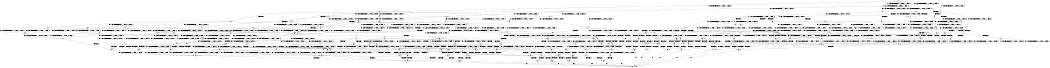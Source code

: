 digraph BCG {
size = "7, 10.5";
center = TRUE;
node [shape = circle];
0 [peripheries = 2];
0 -> 1 [label = "EX !0 !ATOMIC_EXCH_BRANCH (1, +1, TRUE, +0, 3, TRUE) !:0:"];
0 -> 2 [label = "EX !1 !ATOMIC_EXCH_BRANCH (1, +0, TRUE, +0, 1, TRUE) !:0:"];
0 -> 3 [label = "EX !2 !ATOMIC_EXCH_BRANCH (1, +1, TRUE, +1, 1, FALSE) !:0:"];
0 -> 4 [label = "EX !0 !ATOMIC_EXCH_BRANCH (1, +1, TRUE, +0, 3, TRUE) !:0:"];
1 -> 5 [label = "TERMINATE !0"];
2 -> 6 [label = "EX !0 !ATOMIC_EXCH_BRANCH (1, +1, TRUE, +0, 3, TRUE) !:0:"];
2 -> 7 [label = "EX !2 !ATOMIC_EXCH_BRANCH (1, +1, TRUE, +1, 1, FALSE) !:0:"];
2 -> 8 [label = "EX !0 !ATOMIC_EXCH_BRANCH (1, +1, TRUE, +0, 3, TRUE) !:0:"];
2 -> 2 [label = "EX !1 !ATOMIC_EXCH_BRANCH (1, +0, TRUE, +0, 1, TRUE) !:0:"];
3 -> 9 [label = "EX !0 !ATOMIC_EXCH_BRANCH (1, +1, TRUE, +0, 3, FALSE) !:0:"];
3 -> 10 [label = "TERMINATE !2"];
3 -> 11 [label = "EX !1 !ATOMIC_EXCH_BRANCH (1, +0, TRUE, +0, 1, FALSE) !:0:"];
3 -> 12 [label = "EX !0 !ATOMIC_EXCH_BRANCH (1, +1, TRUE, +0, 3, FALSE) !:0:"];
4 -> 5 [label = "TERMINATE !0"];
4 -> 13 [label = "TERMINATE !0"];
4 -> 14 [label = "EX !1 !ATOMIC_EXCH_BRANCH (1, +0, TRUE, +0, 1, FALSE) !:0:"];
4 -> 15 [label = "EX !2 !ATOMIC_EXCH_BRANCH (1, +1, TRUE, +1, 1, TRUE) !:0:"];
5 -> 16 [label = "EX !1 !ATOMIC_EXCH_BRANCH (1, +0, TRUE, +0, 1, FALSE) !:1:"];
6 -> 17 [label = "TERMINATE !0"];
7 -> 18 [label = "EX !0 !ATOMIC_EXCH_BRANCH (1, +1, TRUE, +0, 3, FALSE) !:0:"];
7 -> 19 [label = "TERMINATE !2"];
7 -> 20 [label = "EX !0 !ATOMIC_EXCH_BRANCH (1, +1, TRUE, +0, 3, FALSE) !:0:"];
7 -> 11 [label = "EX !1 !ATOMIC_EXCH_BRANCH (1, +0, TRUE, +0, 1, FALSE) !:0:"];
8 -> 17 [label = "TERMINATE !0"];
8 -> 21 [label = "TERMINATE !0"];
8 -> 22 [label = "EX !2 !ATOMIC_EXCH_BRANCH (1, +1, TRUE, +1, 1, TRUE) !:0:"];
8 -> 14 [label = "EX !1 !ATOMIC_EXCH_BRANCH (1, +0, TRUE, +0, 1, FALSE) !:0:"];
9 -> 23 [label = "EX !0 !ATOMIC_EXCH_BRANCH (1, +0, TRUE, +1, 1, TRUE) !:0:"];
10 -> 24 [label = "EX !0 !ATOMIC_EXCH_BRANCH (1, +1, TRUE, +0, 3, FALSE) !:0:"];
10 -> 25 [label = "EX !1 !ATOMIC_EXCH_BRANCH (1, +0, TRUE, +0, 1, FALSE) !:0:"];
10 -> 26 [label = "EX !0 !ATOMIC_EXCH_BRANCH (1, +1, TRUE, +0, 3, FALSE) !:0:"];
11 -> 27 [label = "EX !0 !ATOMIC_EXCH_BRANCH (1, +1, TRUE, +0, 3, TRUE) !:0:"];
11 -> 28 [label = "TERMINATE !1"];
11 -> 29 [label = "TERMINATE !2"];
11 -> 30 [label = "EX !0 !ATOMIC_EXCH_BRANCH (1, +1, TRUE, +0, 3, TRUE) !:0:"];
12 -> 23 [label = "EX !0 !ATOMIC_EXCH_BRANCH (1, +0, TRUE, +1, 1, TRUE) !:0:"];
12 -> 31 [label = "TERMINATE !2"];
12 -> 32 [label = "EX !1 !ATOMIC_EXCH_BRANCH (1, +0, TRUE, +0, 1, FALSE) !:0:"];
12 -> 33 [label = "EX !0 !ATOMIC_EXCH_BRANCH (1, +0, TRUE, +1, 1, TRUE) !:0:"];
13 -> 16 [label = "EX !1 !ATOMIC_EXCH_BRANCH (1, +0, TRUE, +0, 1, FALSE) !:1:"];
13 -> 34 [label = "EX !1 !ATOMIC_EXCH_BRANCH (1, +0, TRUE, +0, 1, FALSE) !:1:"];
13 -> 35 [label = "EX !2 !ATOMIC_EXCH_BRANCH (1, +1, TRUE, +1, 1, TRUE) !:1:"];
14 -> 36 [label = "TERMINATE !0"];
14 -> 37 [label = "TERMINATE !1"];
14 -> 38 [label = "TERMINATE !0"];
14 -> 30 [label = "EX !2 !ATOMIC_EXCH_BRANCH (1, +1, TRUE, +1, 1, FALSE) !:0:"];
15 -> 39 [label = "TERMINATE !0"];
15 -> 40 [label = "TERMINATE !0"];
15 -> 41 [label = "EX !1 !ATOMIC_EXCH_BRANCH (1, +0, TRUE, +0, 1, FALSE) !:0:"];
15 -> 15 [label = "EX !2 !ATOMIC_EXCH_BRANCH (1, +1, TRUE, +1, 1, TRUE) !:0:"];
16 -> 42 [label = "TERMINATE !1"];
17 -> 16 [label = "EX !1 !ATOMIC_EXCH_BRANCH (1, +0, TRUE, +0, 1, FALSE) !:1:"];
18 -> 43 [label = "EX !0 !ATOMIC_EXCH_BRANCH (1, +0, TRUE, +1, 1, TRUE) !:0:"];
19 -> 44 [label = "EX !0 !ATOMIC_EXCH_BRANCH (1, +1, TRUE, +0, 3, FALSE) !:0:"];
19 -> 45 [label = "EX !0 !ATOMIC_EXCH_BRANCH (1, +1, TRUE, +0, 3, FALSE) !:0:"];
19 -> 25 [label = "EX !1 !ATOMIC_EXCH_BRANCH (1, +0, TRUE, +0, 1, FALSE) !:0:"];
20 -> 43 [label = "EX !0 !ATOMIC_EXCH_BRANCH (1, +0, TRUE, +1, 1, TRUE) !:0:"];
20 -> 46 [label = "TERMINATE !2"];
20 -> 32 [label = "EX !1 !ATOMIC_EXCH_BRANCH (1, +0, TRUE, +0, 1, FALSE) !:0:"];
20 -> 47 [label = "EX !0 !ATOMIC_EXCH_BRANCH (1, +0, TRUE, +1, 1, TRUE) !:0:"];
21 -> 16 [label = "EX !1 !ATOMIC_EXCH_BRANCH (1, +0, TRUE, +0, 1, FALSE) !:1:"];
21 -> 48 [label = "EX !2 !ATOMIC_EXCH_BRANCH (1, +1, TRUE, +1, 1, TRUE) !:1:"];
21 -> 34 [label = "EX !1 !ATOMIC_EXCH_BRANCH (1, +0, TRUE, +0, 1, FALSE) !:1:"];
22 -> 49 [label = "TERMINATE !0"];
22 -> 50 [label = "TERMINATE !0"];
22 -> 22 [label = "EX !2 !ATOMIC_EXCH_BRANCH (1, +1, TRUE, +1, 1, TRUE) !:0:"];
22 -> 41 [label = "EX !1 !ATOMIC_EXCH_BRANCH (1, +0, TRUE, +0, 1, FALSE) !:0:"];
23 -> 51 [label = "EX !0 !ATOMIC_EXCH_BRANCH (1, +1, TRUE, +0, 3, TRUE) !:0:"];
24 -> 52 [label = "EX !0 !ATOMIC_EXCH_BRANCH (1, +0, TRUE, +1, 1, TRUE) !:0:"];
25 -> 53 [label = "EX !0 !ATOMIC_EXCH_BRANCH (1, +1, TRUE, +0, 3, TRUE) !:0:"];
25 -> 54 [label = "TERMINATE !1"];
25 -> 55 [label = "EX !0 !ATOMIC_EXCH_BRANCH (1, +1, TRUE, +0, 3, TRUE) !:0:"];
26 -> 52 [label = "EX !0 !ATOMIC_EXCH_BRANCH (1, +0, TRUE, +1, 1, TRUE) !:0:"];
26 -> 56 [label = "EX !1 !ATOMIC_EXCH_BRANCH (1, +0, TRUE, +0, 1, FALSE) !:0:"];
26 -> 57 [label = "EX !0 !ATOMIC_EXCH_BRANCH (1, +0, TRUE, +1, 1, TRUE) !:0:"];
27 -> 58 [label = "TERMINATE !0"];
28 -> 59 [label = "EX !0 !ATOMIC_EXCH_BRANCH (1, +1, TRUE, +0, 3, TRUE) !:0:"];
28 -> 54 [label = "TERMINATE !2"];
28 -> 60 [label = "EX !0 !ATOMIC_EXCH_BRANCH (1, +1, TRUE, +0, 3, TRUE) !:0:"];
29 -> 53 [label = "EX !0 !ATOMIC_EXCH_BRANCH (1, +1, TRUE, +0, 3, TRUE) !:0:"];
29 -> 54 [label = "TERMINATE !1"];
29 -> 55 [label = "EX !0 !ATOMIC_EXCH_BRANCH (1, +1, TRUE, +0, 3, TRUE) !:0:"];
30 -> 58 [label = "TERMINATE !0"];
30 -> 61 [label = "TERMINATE !1"];
30 -> 62 [label = "TERMINATE !2"];
30 -> 63 [label = "TERMINATE !0"];
31 -> 52 [label = "EX !0 !ATOMIC_EXCH_BRANCH (1, +0, TRUE, +1, 1, TRUE) !:0:"];
31 -> 56 [label = "EX !1 !ATOMIC_EXCH_BRANCH (1, +0, TRUE, +0, 1, FALSE) !:0:"];
31 -> 57 [label = "EX !0 !ATOMIC_EXCH_BRANCH (1, +0, TRUE, +1, 1, TRUE) !:0:"];
32 -> 64 [label = "EX !0 !ATOMIC_EXCH_BRANCH (1, +0, TRUE, +1, 1, FALSE) !:0:"];
32 -> 65 [label = "TERMINATE !1"];
32 -> 66 [label = "TERMINATE !2"];
32 -> 67 [label = "EX !0 !ATOMIC_EXCH_BRANCH (1, +0, TRUE, +1, 1, FALSE) !:0:"];
33 -> 51 [label = "EX !0 !ATOMIC_EXCH_BRANCH (1, +1, TRUE, +0, 3, TRUE) !:0:"];
33 -> 68 [label = "TERMINATE !2"];
33 -> 69 [label = "EX !1 !ATOMIC_EXCH_BRANCH (1, +0, TRUE, +0, 1, TRUE) !:0:"];
33 -> 70 [label = "EX !0 !ATOMIC_EXCH_BRANCH (1, +1, TRUE, +0, 3, TRUE) !:0:"];
34 -> 42 [label = "TERMINATE !1"];
34 -> 71 [label = "TERMINATE !1"];
34 -> 72 [label = "EX !2 !ATOMIC_EXCH_BRANCH (1, +1, TRUE, +1, 1, FALSE) !:1:"];
35 -> 73 [label = "EX !1 !ATOMIC_EXCH_BRANCH (1, +0, TRUE, +0, 1, FALSE) !:1:"];
35 -> 74 [label = "EX !1 !ATOMIC_EXCH_BRANCH (1, +0, TRUE, +0, 1, FALSE) !:1:"];
35 -> 35 [label = "EX !2 !ATOMIC_EXCH_BRANCH (1, +1, TRUE, +1, 1, TRUE) !:1:"];
36 -> 42 [label = "TERMINATE !1"];
37 -> 75 [label = "TERMINATE !0"];
37 -> 76 [label = "TERMINATE !0"];
37 -> 60 [label = "EX !2 !ATOMIC_EXCH_BRANCH (1, +1, TRUE, +1, 1, FALSE) !:0:"];
38 -> 42 [label = "TERMINATE !1"];
38 -> 71 [label = "TERMINATE !1"];
38 -> 72 [label = "EX !2 !ATOMIC_EXCH_BRANCH (1, +1, TRUE, +1, 1, FALSE) !:1:"];
39 -> 73 [label = "EX !1 !ATOMIC_EXCH_BRANCH (1, +0, TRUE, +0, 1, FALSE) !:1:"];
40 -> 73 [label = "EX !1 !ATOMIC_EXCH_BRANCH (1, +0, TRUE, +0, 1, FALSE) !:1:"];
40 -> 74 [label = "EX !1 !ATOMIC_EXCH_BRANCH (1, +0, TRUE, +0, 1, FALSE) !:1:"];
40 -> 35 [label = "EX !2 !ATOMIC_EXCH_BRANCH (1, +1, TRUE, +1, 1, TRUE) !:1:"];
41 -> 77 [label = "TERMINATE !0"];
41 -> 78 [label = "TERMINATE !1"];
41 -> 79 [label = "TERMINATE !0"];
41 -> 30 [label = "EX !2 !ATOMIC_EXCH_BRANCH (1, +1, TRUE, +1, 1, FALSE) !:0:"];
42 -> 80 [label = "EX !2 !ATOMIC_EXCH_BRANCH (1, +1, TRUE, +1, 1, FALSE) !:2:"];
43 -> 81 [label = "EX !0 !ATOMIC_EXCH_BRANCH (1, +1, TRUE, +0, 3, TRUE) !:0:"];
44 -> 82 [label = "EX !0 !ATOMIC_EXCH_BRANCH (1, +0, TRUE, +1, 1, TRUE) !:0:"];
45 -> 82 [label = "EX !0 !ATOMIC_EXCH_BRANCH (1, +0, TRUE, +1, 1, TRUE) !:0:"];
45 -> 56 [label = "EX !1 !ATOMIC_EXCH_BRANCH (1, +0, TRUE, +0, 1, FALSE) !:0:"];
45 -> 83 [label = "EX !0 !ATOMIC_EXCH_BRANCH (1, +0, TRUE, +1, 1, TRUE) !:0:"];
46 -> 82 [label = "EX !0 !ATOMIC_EXCH_BRANCH (1, +0, TRUE, +1, 1, TRUE) !:0:"];
46 -> 56 [label = "EX !1 !ATOMIC_EXCH_BRANCH (1, +0, TRUE, +0, 1, FALSE) !:0:"];
46 -> 83 [label = "EX !0 !ATOMIC_EXCH_BRANCH (1, +0, TRUE, +1, 1, TRUE) !:0:"];
47 -> 81 [label = "EX !0 !ATOMIC_EXCH_BRANCH (1, +1, TRUE, +0, 3, TRUE) !:0:"];
47 -> 84 [label = "TERMINATE !2"];
47 -> 69 [label = "EX !1 !ATOMIC_EXCH_BRANCH (1, +0, TRUE, +0, 1, TRUE) !:0:"];
47 -> 85 [label = "EX !0 !ATOMIC_EXCH_BRANCH (1, +1, TRUE, +0, 3, TRUE) !:0:"];
48 -> 73 [label = "EX !1 !ATOMIC_EXCH_BRANCH (1, +0, TRUE, +0, 1, FALSE) !:1:"];
48 -> 48 [label = "EX !2 !ATOMIC_EXCH_BRANCH (1, +1, TRUE, +1, 1, TRUE) !:1:"];
48 -> 74 [label = "EX !1 !ATOMIC_EXCH_BRANCH (1, +0, TRUE, +0, 1, FALSE) !:1:"];
49 -> 73 [label = "EX !1 !ATOMIC_EXCH_BRANCH (1, +0, TRUE, +0, 1, FALSE) !:1:"];
50 -> 73 [label = "EX !1 !ATOMIC_EXCH_BRANCH (1, +0, TRUE, +0, 1, FALSE) !:1:"];
50 -> 48 [label = "EX !2 !ATOMIC_EXCH_BRANCH (1, +1, TRUE, +1, 1, TRUE) !:1:"];
50 -> 74 [label = "EX !1 !ATOMIC_EXCH_BRANCH (1, +0, TRUE, +0, 1, FALSE) !:1:"];
51 -> 86 [label = "TERMINATE !0"];
52 -> 87 [label = "EX !0 !ATOMIC_EXCH_BRANCH (1, +1, TRUE, +0, 3, TRUE) !:0:"];
53 -> 88 [label = "TERMINATE !0"];
54 -> 89 [label = "EX !0 !ATOMIC_EXCH_BRANCH (1, +1, TRUE, +0, 3, TRUE) !:0:"];
54 -> 90 [label = "EX !0 !ATOMIC_EXCH_BRANCH (1, +1, TRUE, +0, 3, TRUE) !:0:"];
55 -> 88 [label = "TERMINATE !0"];
55 -> 91 [label = "TERMINATE !1"];
55 -> 92 [label = "TERMINATE !0"];
56 -> 93 [label = "EX !0 !ATOMIC_EXCH_BRANCH (1, +0, TRUE, +1, 1, FALSE) !:0:"];
56 -> 94 [label = "TERMINATE !1"];
56 -> 95 [label = "EX !0 !ATOMIC_EXCH_BRANCH (1, +0, TRUE, +1, 1, FALSE) !:0:"];
57 -> 87 [label = "EX !0 !ATOMIC_EXCH_BRANCH (1, +1, TRUE, +0, 3, TRUE) !:0:"];
57 -> 96 [label = "EX !1 !ATOMIC_EXCH_BRANCH (1, +0, TRUE, +0, 1, TRUE) !:0:"];
57 -> 97 [label = "EX !0 !ATOMIC_EXCH_BRANCH (1, +1, TRUE, +0, 3, TRUE) !:0:"];
58 -> 98 [label = "TERMINATE !2"];
59 -> 99 [label = "TERMINATE !0"];
60 -> 99 [label = "TERMINATE !0"];
60 -> 91 [label = "TERMINATE !2"];
60 -> 100 [label = "TERMINATE !0"];
61 -> 99 [label = "TERMINATE !0"];
61 -> 91 [label = "TERMINATE !2"];
61 -> 100 [label = "TERMINATE !0"];
62 -> 88 [label = "TERMINATE !0"];
62 -> 91 [label = "TERMINATE !1"];
62 -> 92 [label = "TERMINATE !0"];
63 -> 98 [label = "TERMINATE !2"];
63 -> 101 [label = "TERMINATE !1"];
63 -> 102 [label = "TERMINATE !2"];
64 -> 103 [label = "TERMINATE !0"];
65 -> 104 [label = "EX !0 !ATOMIC_EXCH_BRANCH (1, +0, TRUE, +1, 1, FALSE) !:0:"];
65 -> 94 [label = "TERMINATE !2"];
65 -> 105 [label = "EX !0 !ATOMIC_EXCH_BRANCH (1, +0, TRUE, +1, 1, FALSE) !:0:"];
66 -> 93 [label = "EX !0 !ATOMIC_EXCH_BRANCH (1, +0, TRUE, +1, 1, FALSE) !:0:"];
66 -> 94 [label = "TERMINATE !1"];
66 -> 95 [label = "EX !0 !ATOMIC_EXCH_BRANCH (1, +0, TRUE, +1, 1, FALSE) !:0:"];
67 -> 103 [label = "TERMINATE !0"];
67 -> 106 [label = "TERMINATE !1"];
67 -> 107 [label = "TERMINATE !2"];
67 -> 108 [label = "TERMINATE !0"];
68 -> 87 [label = "EX !0 !ATOMIC_EXCH_BRANCH (1, +1, TRUE, +0, 3, TRUE) !:0:"];
68 -> 96 [label = "EX !1 !ATOMIC_EXCH_BRANCH (1, +0, TRUE, +0, 1, TRUE) !:0:"];
68 -> 97 [label = "EX !0 !ATOMIC_EXCH_BRANCH (1, +1, TRUE, +0, 3, TRUE) !:0:"];
69 -> 81 [label = "EX !0 !ATOMIC_EXCH_BRANCH (1, +1, TRUE, +0, 3, TRUE) !:0:"];
69 -> 84 [label = "TERMINATE !2"];
69 -> 69 [label = "EX !1 !ATOMIC_EXCH_BRANCH (1, +0, TRUE, +0, 1, TRUE) !:0:"];
69 -> 85 [label = "EX !0 !ATOMIC_EXCH_BRANCH (1, +1, TRUE, +0, 3, TRUE) !:0:"];
70 -> 86 [label = "TERMINATE !0"];
70 -> 109 [label = "TERMINATE !2"];
70 -> 110 [label = "TERMINATE !0"];
70 -> 111 [label = "EX !1 !ATOMIC_EXCH_BRANCH (1, +0, TRUE, +0, 1, FALSE) !:0:"];
71 -> 80 [label = "EX !2 !ATOMIC_EXCH_BRANCH (1, +1, TRUE, +1, 1, FALSE) !:2:"];
71 -> 112 [label = "EX !2 !ATOMIC_EXCH_BRANCH (1, +1, TRUE, +1, 1, FALSE) !:2:"];
72 -> 98 [label = "TERMINATE !2"];
72 -> 101 [label = "TERMINATE !1"];
72 -> 102 [label = "TERMINATE !2"];
73 -> 113 [label = "TERMINATE !1"];
74 -> 113 [label = "TERMINATE !1"];
74 -> 114 [label = "TERMINATE !1"];
74 -> 72 [label = "EX !2 !ATOMIC_EXCH_BRANCH (1, +1, TRUE, +1, 1, FALSE) !:1:"];
75 -> 80 [label = "EX !2 !ATOMIC_EXCH_BRANCH (1, +1, TRUE, +1, 1, FALSE) !:2:"];
76 -> 80 [label = "EX !2 !ATOMIC_EXCH_BRANCH (1, +1, TRUE, +1, 1, FALSE) !:2:"];
76 -> 112 [label = "EX !2 !ATOMIC_EXCH_BRANCH (1, +1, TRUE, +1, 1, FALSE) !:2:"];
77 -> 113 [label = "TERMINATE !1"];
78 -> 115 [label = "TERMINATE !0"];
78 -> 116 [label = "TERMINATE !0"];
78 -> 60 [label = "EX !2 !ATOMIC_EXCH_BRANCH (1, +1, TRUE, +1, 1, FALSE) !:0:"];
79 -> 113 [label = "TERMINATE !1"];
79 -> 114 [label = "TERMINATE !1"];
79 -> 72 [label = "EX !2 !ATOMIC_EXCH_BRANCH (1, +1, TRUE, +1, 1, FALSE) !:1:"];
80 -> 117 [label = "TERMINATE !2"];
81 -> 118 [label = "TERMINATE !0"];
82 -> 119 [label = "EX !0 !ATOMIC_EXCH_BRANCH (1, +1, TRUE, +0, 3, TRUE) !:0:"];
83 -> 119 [label = "EX !0 !ATOMIC_EXCH_BRANCH (1, +1, TRUE, +0, 3, TRUE) !:0:"];
83 -> 96 [label = "EX !1 !ATOMIC_EXCH_BRANCH (1, +0, TRUE, +0, 1, TRUE) !:0:"];
83 -> 120 [label = "EX !0 !ATOMIC_EXCH_BRANCH (1, +1, TRUE, +0, 3, TRUE) !:0:"];
84 -> 119 [label = "EX !0 !ATOMIC_EXCH_BRANCH (1, +1, TRUE, +0, 3, TRUE) !:0:"];
84 -> 96 [label = "EX !1 !ATOMIC_EXCH_BRANCH (1, +0, TRUE, +0, 1, TRUE) !:0:"];
84 -> 120 [label = "EX !0 !ATOMIC_EXCH_BRANCH (1, +1, TRUE, +0, 3, TRUE) !:0:"];
85 -> 118 [label = "TERMINATE !0"];
85 -> 121 [label = "TERMINATE !2"];
85 -> 122 [label = "TERMINATE !0"];
85 -> 111 [label = "EX !1 !ATOMIC_EXCH_BRANCH (1, +0, TRUE, +0, 1, FALSE) !:0:"];
86 -> 123 [label = "EX !1 !ATOMIC_EXCH_BRANCH (1, +0, TRUE, +0, 1, FALSE) !:1:"];
87 -> 124 [label = "TERMINATE !0"];
88 -> 125 [label = "TERMINATE !1"];
89 -> 126 [label = "TERMINATE !0"];
90 -> 126 [label = "TERMINATE !0"];
90 -> 127 [label = "TERMINATE !0"];
91 -> 126 [label = "TERMINATE !0"];
91 -> 127 [label = "TERMINATE !0"];
92 -> 125 [label = "TERMINATE !1"];
92 -> 128 [label = "TERMINATE !1"];
93 -> 129 [label = "TERMINATE !0"];
94 -> 130 [label = "EX !0 !ATOMIC_EXCH_BRANCH (1, +0, TRUE, +1, 1, FALSE) !:0:"];
94 -> 131 [label = "EX !0 !ATOMIC_EXCH_BRANCH (1, +0, TRUE, +1, 1, FALSE) !:0:"];
95 -> 129 [label = "TERMINATE !0"];
95 -> 132 [label = "TERMINATE !1"];
95 -> 133 [label = "TERMINATE !0"];
96 -> 119 [label = "EX !0 !ATOMIC_EXCH_BRANCH (1, +1, TRUE, +0, 3, TRUE) !:0:"];
96 -> 96 [label = "EX !1 !ATOMIC_EXCH_BRANCH (1, +0, TRUE, +0, 1, TRUE) !:0:"];
96 -> 120 [label = "EX !0 !ATOMIC_EXCH_BRANCH (1, +1, TRUE, +0, 3, TRUE) !:0:"];
97 -> 124 [label = "TERMINATE !0"];
97 -> 134 [label = "TERMINATE !0"];
97 -> 135 [label = "EX !1 !ATOMIC_EXCH_BRANCH (1, +0, TRUE, +0, 1, FALSE) !:0:"];
98 -> 125 [label = "TERMINATE !1"];
99 -> 117 [label = "TERMINATE !2"];
100 -> 117 [label = "TERMINATE !2"];
100 -> 136 [label = "TERMINATE !2"];
101 -> 117 [label = "TERMINATE !2"];
101 -> 136 [label = "TERMINATE !2"];
102 -> 125 [label = "TERMINATE !1"];
102 -> 128 [label = "TERMINATE !1"];
103 -> 137 [label = "TERMINATE !2"];
104 -> 138 [label = "TERMINATE !0"];
105 -> 138 [label = "TERMINATE !0"];
105 -> 132 [label = "TERMINATE !2"];
105 -> 139 [label = "TERMINATE !0"];
106 -> 138 [label = "TERMINATE !0"];
106 -> 132 [label = "TERMINATE !2"];
106 -> 139 [label = "TERMINATE !0"];
107 -> 129 [label = "TERMINATE !0"];
107 -> 132 [label = "TERMINATE !1"];
107 -> 133 [label = "TERMINATE !0"];
108 -> 137 [label = "TERMINATE !2"];
108 -> 140 [label = "TERMINATE !1"];
108 -> 141 [label = "TERMINATE !2"];
109 -> 124 [label = "TERMINATE !0"];
109 -> 134 [label = "TERMINATE !0"];
109 -> 135 [label = "EX !1 !ATOMIC_EXCH_BRANCH (1, +0, TRUE, +0, 1, FALSE) !:0:"];
110 -> 123 [label = "EX !1 !ATOMIC_EXCH_BRANCH (1, +0, TRUE, +0, 1, FALSE) !:1:"];
110 -> 142 [label = "TERMINATE !2"];
110 -> 143 [label = "EX !1 !ATOMIC_EXCH_BRANCH (1, +0, TRUE, +0, 1, FALSE) !:1:"];
111 -> 103 [label = "TERMINATE !0"];
111 -> 106 [label = "TERMINATE !1"];
111 -> 107 [label = "TERMINATE !2"];
111 -> 108 [label = "TERMINATE !0"];
112 -> 117 [label = "TERMINATE !2"];
112 -> 136 [label = "TERMINATE !2"];
113 -> 80 [label = "EX !2 !ATOMIC_EXCH_BRANCH (1, +1, TRUE, +1, 1, FALSE) !:2:"];
114 -> 80 [label = "EX !2 !ATOMIC_EXCH_BRANCH (1, +1, TRUE, +1, 1, FALSE) !:2:"];
114 -> 112 [label = "EX !2 !ATOMIC_EXCH_BRANCH (1, +1, TRUE, +1, 1, FALSE) !:2:"];
115 -> 80 [label = "EX !2 !ATOMIC_EXCH_BRANCH (1, +1, TRUE, +1, 1, FALSE) !:2:"];
116 -> 80 [label = "EX !2 !ATOMIC_EXCH_BRANCH (1, +1, TRUE, +1, 1, FALSE) !:2:"];
116 -> 112 [label = "EX !2 !ATOMIC_EXCH_BRANCH (1, +1, TRUE, +1, 1, FALSE) !:2:"];
117 -> 144 [label = "exit"];
118 -> 123 [label = "EX !1 !ATOMIC_EXCH_BRANCH (1, +0, TRUE, +0, 1, FALSE) !:1:"];
119 -> 145 [label = "TERMINATE !0"];
120 -> 145 [label = "TERMINATE !0"];
120 -> 146 [label = "TERMINATE !0"];
120 -> 135 [label = "EX !1 !ATOMIC_EXCH_BRANCH (1, +0, TRUE, +0, 1, FALSE) !:0:"];
121 -> 145 [label = "TERMINATE !0"];
121 -> 146 [label = "TERMINATE !0"];
121 -> 135 [label = "EX !1 !ATOMIC_EXCH_BRANCH (1, +0, TRUE, +0, 1, FALSE) !:0:"];
122 -> 123 [label = "EX !1 !ATOMIC_EXCH_BRANCH (1, +0, TRUE, +0, 1, FALSE) !:1:"];
122 -> 147 [label = "TERMINATE !2"];
122 -> 143 [label = "EX !1 !ATOMIC_EXCH_BRANCH (1, +0, TRUE, +0, 1, FALSE) !:1:"];
123 -> 137 [label = "TERMINATE !2"];
124 -> 148 [label = "EX !1 !ATOMIC_EXCH_BRANCH (1, +0, TRUE, +0, 1, FALSE) !:1:"];
125 -> 144 [label = "exit"];
126 -> 144 [label = "exit"];
127 -> 144 [label = "exit"];
128 -> 144 [label = "exit"];
129 -> 149 [label = "TERMINATE !1"];
130 -> 150 [label = "TERMINATE !0"];
131 -> 150 [label = "TERMINATE !0"];
131 -> 151 [label = "TERMINATE !0"];
132 -> 150 [label = "TERMINATE !0"];
132 -> 151 [label = "TERMINATE !0"];
133 -> 149 [label = "TERMINATE !1"];
133 -> 152 [label = "TERMINATE !1"];
134 -> 148 [label = "EX !1 !ATOMIC_EXCH_BRANCH (1, +0, TRUE, +0, 1, FALSE) !:1:"];
134 -> 153 [label = "EX !1 !ATOMIC_EXCH_BRANCH (1, +0, TRUE, +0, 1, FALSE) !:1:"];
135 -> 129 [label = "TERMINATE !0"];
135 -> 132 [label = "TERMINATE !1"];
135 -> 133 [label = "TERMINATE !0"];
136 -> 144 [label = "exit"];
137 -> 149 [label = "TERMINATE !1"];
138 -> 154 [label = "TERMINATE !2"];
139 -> 154 [label = "TERMINATE !2"];
139 -> 155 [label = "TERMINATE !2"];
140 -> 154 [label = "TERMINATE !2"];
140 -> 155 [label = "TERMINATE !2"];
141 -> 149 [label = "TERMINATE !1"];
141 -> 152 [label = "TERMINATE !1"];
142 -> 148 [label = "EX !1 !ATOMIC_EXCH_BRANCH (1, +0, TRUE, +0, 1, FALSE) !:1:"];
142 -> 153 [label = "EX !1 !ATOMIC_EXCH_BRANCH (1, +0, TRUE, +0, 1, FALSE) !:1:"];
143 -> 137 [label = "TERMINATE !2"];
143 -> 140 [label = "TERMINATE !1"];
143 -> 141 [label = "TERMINATE !2"];
145 -> 148 [label = "EX !1 !ATOMIC_EXCH_BRANCH (1, +0, TRUE, +0, 1, FALSE) !:1:"];
146 -> 148 [label = "EX !1 !ATOMIC_EXCH_BRANCH (1, +0, TRUE, +0, 1, FALSE) !:1:"];
146 -> 153 [label = "EX !1 !ATOMIC_EXCH_BRANCH (1, +0, TRUE, +0, 1, FALSE) !:1:"];
147 -> 148 [label = "EX !1 !ATOMIC_EXCH_BRANCH (1, +0, TRUE, +0, 1, FALSE) !:1:"];
147 -> 153 [label = "EX !1 !ATOMIC_EXCH_BRANCH (1, +0, TRUE, +0, 1, FALSE) !:1:"];
148 -> 149 [label = "TERMINATE !1"];
149 -> 144 [label = "exit"];
150 -> 144 [label = "exit"];
151 -> 144 [label = "exit"];
152 -> 144 [label = "exit"];
153 -> 149 [label = "TERMINATE !1"];
153 -> 152 [label = "TERMINATE !1"];
154 -> 144 [label = "exit"];
155 -> 144 [label = "exit"];
}
